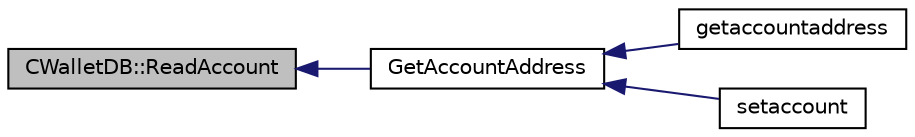 digraph "CWalletDB::ReadAccount"
{
  edge [fontname="Helvetica",fontsize="10",labelfontname="Helvetica",labelfontsize="10"];
  node [fontname="Helvetica",fontsize="10",shape=record];
  rankdir="LR";
  Node449 [label="CWalletDB::ReadAccount",height=0.2,width=0.4,color="black", fillcolor="grey75", style="filled", fontcolor="black"];
  Node449 -> Node450 [dir="back",color="midnightblue",fontsize="10",style="solid",fontname="Helvetica"];
  Node450 [label="GetAccountAddress",height=0.2,width=0.4,color="black", fillcolor="white", style="filled",URL="$df/d1d/rpcwallet_8cpp.html#af04b341ad8248ac9edce6d3265af86d4"];
  Node450 -> Node451 [dir="back",color="midnightblue",fontsize="10",style="solid",fontname="Helvetica"];
  Node451 [label="getaccountaddress",height=0.2,width=0.4,color="black", fillcolor="white", style="filled",URL="$df/d1d/rpcwallet_8cpp.html#a92145bcb3cfb45eb47dca18f1c94c434"];
  Node450 -> Node452 [dir="back",color="midnightblue",fontsize="10",style="solid",fontname="Helvetica"];
  Node452 [label="setaccount",height=0.2,width=0.4,color="black", fillcolor="white", style="filled",URL="$df/d1d/rpcwallet_8cpp.html#a6bf0dc200554f841a4549a2e5087f699"];
}
